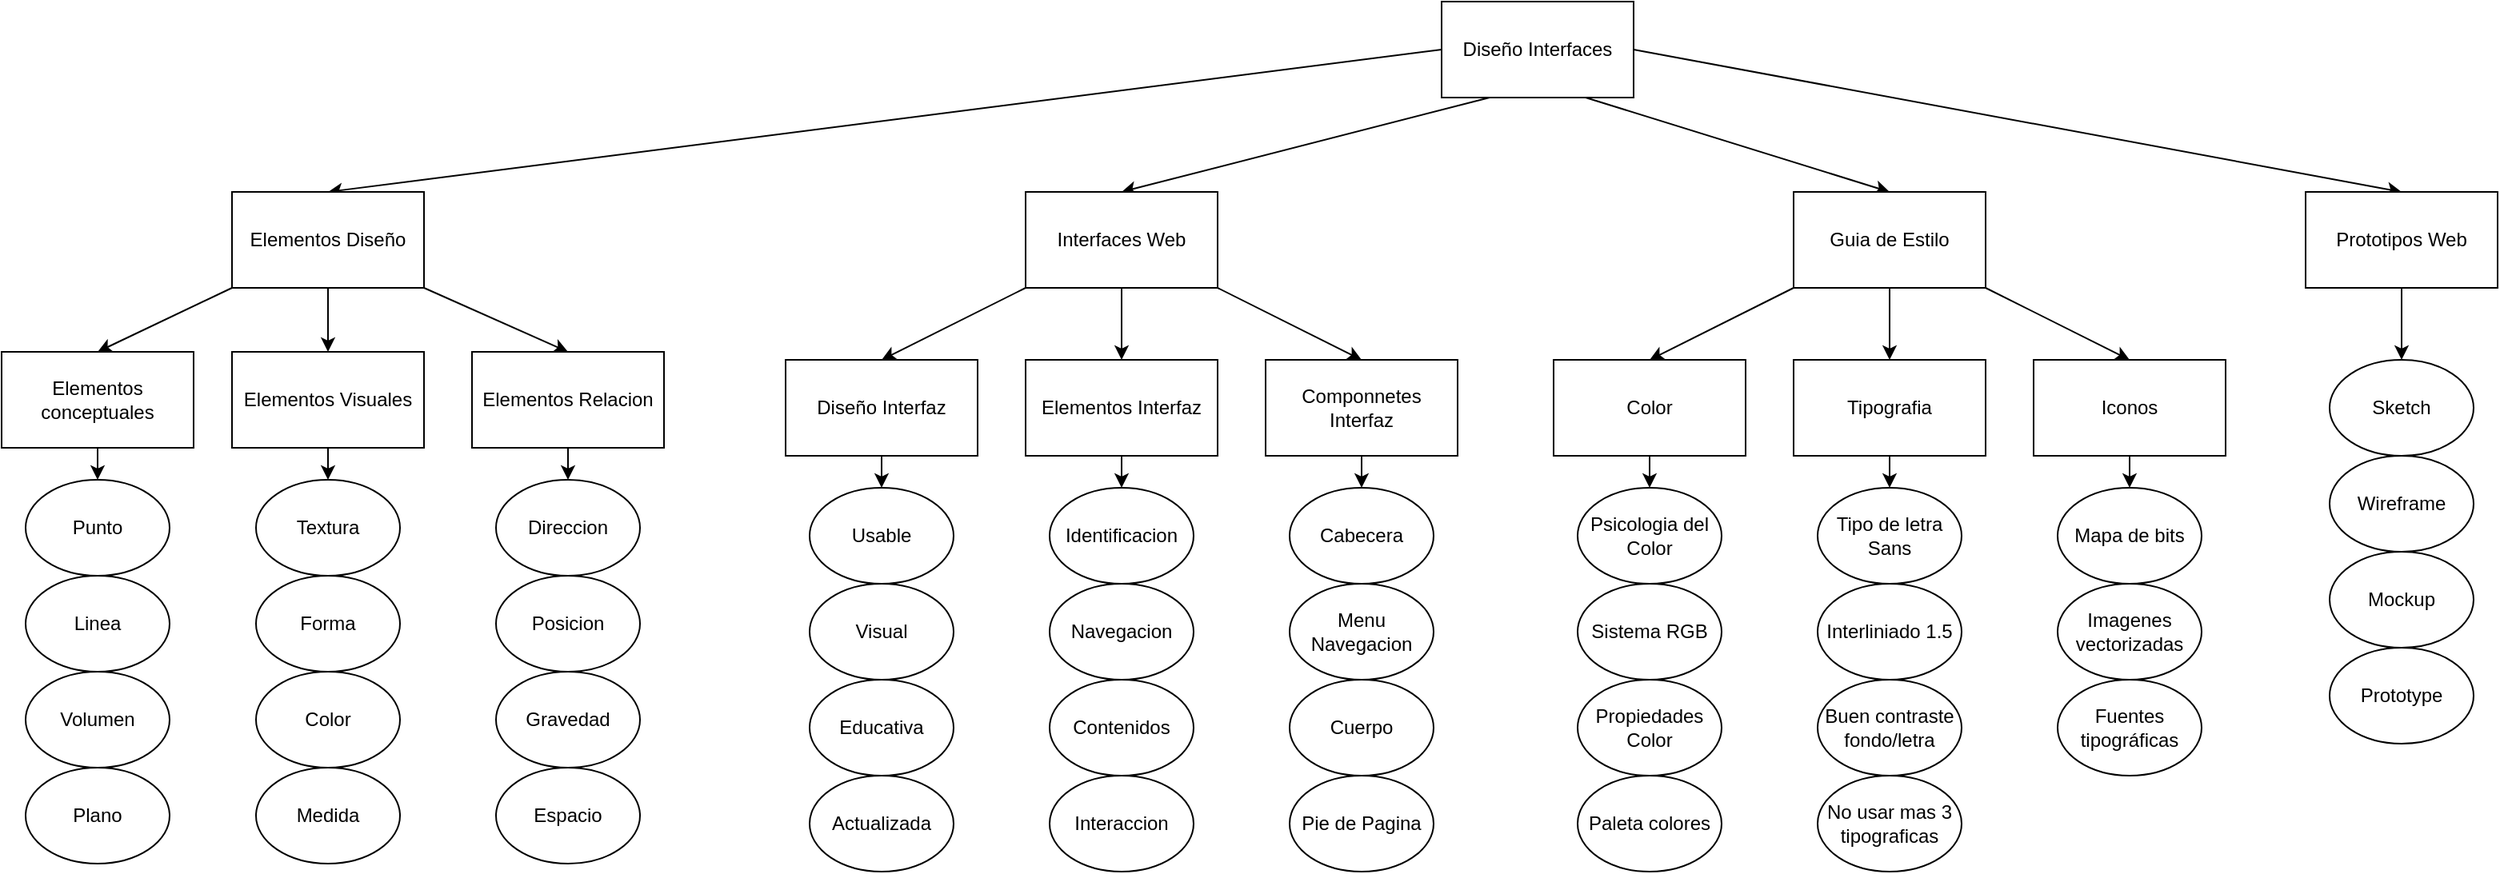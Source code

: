 <mxfile>
    <diagram id="F4AiiNz045LaEfgud9sy" name="Teoria Tema 1">
        <mxGraphModel dx="2513" dy="1268" grid="1" gridSize="10" guides="1" tooltips="1" connect="1" arrows="1" fold="1" page="1" pageScale="1" pageWidth="827" pageHeight="1169" math="0" shadow="0">
            <root>
                <mxCell id="0"/>
                <mxCell id="1" parent="0"/>
                <mxCell id="130" style="edgeStyle=none;html=1;exitX=0;exitY=0.5;exitDx=0;exitDy=0;entryX=0.5;entryY=0;entryDx=0;entryDy=0;" edge="1" parent="1" source="2" target="3">
                    <mxGeometry relative="1" as="geometry"/>
                </mxCell>
                <mxCell id="131" style="edgeStyle=none;html=1;exitX=0.25;exitY=1;exitDx=0;exitDy=0;entryX=0.5;entryY=0;entryDx=0;entryDy=0;" edge="1" parent="1" source="2" target="46">
                    <mxGeometry relative="1" as="geometry"/>
                </mxCell>
                <mxCell id="132" style="edgeStyle=none;html=1;exitX=0.75;exitY=1;exitDx=0;exitDy=0;entryX=0.5;entryY=0;entryDx=0;entryDy=0;" edge="1" parent="1" source="2" target="98">
                    <mxGeometry relative="1" as="geometry"/>
                </mxCell>
                <mxCell id="133" style="edgeStyle=none;html=1;exitX=1;exitY=0.5;exitDx=0;exitDy=0;entryX=0.5;entryY=0;entryDx=0;entryDy=0;" edge="1" parent="1" source="2" target="120">
                    <mxGeometry relative="1" as="geometry"/>
                </mxCell>
                <mxCell id="2" value="Diseño Interfaces" style="rounded=0;whiteSpace=wrap;html=1;" parent="1" vertex="1">
                    <mxGeometry x="770" y="40" width="120" height="60" as="geometry"/>
                </mxCell>
                <mxCell id="35" style="edgeStyle=none;html=1;exitX=0.5;exitY=1;exitDx=0;exitDy=0;entryX=0.5;entryY=0;entryDx=0;entryDy=0;" parent="1" source="3" target="29" edge="1">
                    <mxGeometry relative="1" as="geometry"/>
                </mxCell>
                <mxCell id="90" style="edgeStyle=none;html=1;exitX=1;exitY=1;exitDx=0;exitDy=0;entryX=0.5;entryY=0;entryDx=0;entryDy=0;" parent="1" source="3" target="40" edge="1">
                    <mxGeometry relative="1" as="geometry"/>
                </mxCell>
                <mxCell id="91" style="edgeStyle=none;html=1;exitX=0;exitY=1;exitDx=0;exitDy=0;entryX=0.5;entryY=0;entryDx=0;entryDy=0;" parent="1" source="3" target="5" edge="1">
                    <mxGeometry relative="1" as="geometry"/>
                </mxCell>
                <mxCell id="3" value="Elementos Diseño" style="rounded=0;whiteSpace=wrap;html=1;" parent="1" vertex="1">
                    <mxGeometry x="14" y="159" width="120" height="60" as="geometry"/>
                </mxCell>
                <mxCell id="79" style="edgeStyle=none;html=1;exitX=0.5;exitY=1;exitDx=0;exitDy=0;entryX=0.5;entryY=0;entryDx=0;entryDy=0;" parent="1" source="5" target="10" edge="1">
                    <mxGeometry relative="1" as="geometry"/>
                </mxCell>
                <mxCell id="5" value="Elementos conceptuales" style="rounded=0;whiteSpace=wrap;html=1;" parent="1" vertex="1">
                    <mxGeometry x="-130" y="259" width="120" height="60" as="geometry"/>
                </mxCell>
                <mxCell id="7" value="Volumen" style="ellipse;whiteSpace=wrap;html=1;" parent="1" vertex="1">
                    <mxGeometry x="-115" y="459" width="90" height="60" as="geometry"/>
                </mxCell>
                <mxCell id="8" value="Plano" style="ellipse;whiteSpace=wrap;html=1;" parent="1" vertex="1">
                    <mxGeometry x="-115" y="519" width="90" height="60" as="geometry"/>
                </mxCell>
                <mxCell id="80" style="edgeStyle=none;html=1;exitX=0.5;exitY=1;exitDx=0;exitDy=0;entryX=0.5;entryY=0;entryDx=0;entryDy=0;" parent="1" source="29" target="33" edge="1">
                    <mxGeometry relative="1" as="geometry"/>
                </mxCell>
                <mxCell id="29" value="Elementos Visuales" style="rounded=0;whiteSpace=wrap;html=1;" parent="1" vertex="1">
                    <mxGeometry x="14" y="259" width="120" height="60" as="geometry"/>
                </mxCell>
                <mxCell id="30" value="Medida" style="ellipse;whiteSpace=wrap;html=1;" parent="1" vertex="1">
                    <mxGeometry x="29" y="519" width="90" height="60" as="geometry"/>
                </mxCell>
                <mxCell id="31" value="Color" style="ellipse;whiteSpace=wrap;html=1;" parent="1" vertex="1">
                    <mxGeometry x="29" y="459" width="90" height="60" as="geometry"/>
                </mxCell>
                <mxCell id="32" value="Forma" style="ellipse;whiteSpace=wrap;html=1;" parent="1" vertex="1">
                    <mxGeometry x="29" y="399" width="90" height="60" as="geometry"/>
                </mxCell>
                <mxCell id="33" value="Textura" style="ellipse;whiteSpace=wrap;html=1;" parent="1" vertex="1">
                    <mxGeometry x="29" y="339" width="90" height="60" as="geometry"/>
                </mxCell>
                <mxCell id="82" style="edgeStyle=none;html=1;exitX=0.5;exitY=1;exitDx=0;exitDy=0;entryX=0.5;entryY=0;entryDx=0;entryDy=0;" parent="1" source="40" target="44" edge="1">
                    <mxGeometry relative="1" as="geometry"/>
                </mxCell>
                <mxCell id="40" value="Elementos Relacion" style="rounded=0;whiteSpace=wrap;html=1;" parent="1" vertex="1">
                    <mxGeometry x="164" y="259" width="120" height="60" as="geometry"/>
                </mxCell>
                <mxCell id="41" value="Espacio" style="ellipse;whiteSpace=wrap;html=1;" parent="1" vertex="1">
                    <mxGeometry x="179" y="519" width="90" height="60" as="geometry"/>
                </mxCell>
                <mxCell id="42" value="Gravedad" style="ellipse;whiteSpace=wrap;html=1;" parent="1" vertex="1">
                    <mxGeometry x="179" y="459" width="90" height="60" as="geometry"/>
                </mxCell>
                <mxCell id="43" value="Posicion" style="ellipse;whiteSpace=wrap;html=1;" parent="1" vertex="1">
                    <mxGeometry x="179" y="399" width="90" height="60" as="geometry"/>
                </mxCell>
                <mxCell id="44" value="Direccion" style="ellipse;whiteSpace=wrap;html=1;" parent="1" vertex="1">
                    <mxGeometry x="179" y="339" width="90" height="60" as="geometry"/>
                </mxCell>
                <mxCell id="86" style="edgeStyle=none;html=1;exitX=0;exitY=1;exitDx=0;exitDy=0;entryX=0.5;entryY=0;entryDx=0;entryDy=0;" parent="1" source="46" target="52" edge="1">
                    <mxGeometry relative="1" as="geometry"/>
                </mxCell>
                <mxCell id="87" style="edgeStyle=none;html=1;exitX=0.5;exitY=1;exitDx=0;exitDy=0;entryX=0.5;entryY=0;entryDx=0;entryDy=0;" parent="1" source="46" target="62" edge="1">
                    <mxGeometry relative="1" as="geometry"/>
                </mxCell>
                <mxCell id="89" style="edgeStyle=none;html=1;exitX=1;exitY=1;exitDx=0;exitDy=0;entryX=0.5;entryY=0;entryDx=0;entryDy=0;" parent="1" source="46" target="71" edge="1">
                    <mxGeometry relative="1" as="geometry"/>
                </mxCell>
                <mxCell id="46" value="Interfaces Web" style="rounded=0;whiteSpace=wrap;html=1;" parent="1" vertex="1">
                    <mxGeometry x="510" y="159" width="120" height="60" as="geometry"/>
                </mxCell>
                <mxCell id="84" style="edgeStyle=none;html=1;exitX=0.5;exitY=1;exitDx=0;exitDy=0;entryX=0.5;entryY=0;entryDx=0;entryDy=0;" parent="1" source="52" target="56" edge="1">
                    <mxGeometry relative="1" as="geometry"/>
                </mxCell>
                <mxCell id="52" value="Diseño Interfaz" style="rounded=0;whiteSpace=wrap;html=1;" parent="1" vertex="1">
                    <mxGeometry x="360" y="264" width="120" height="60" as="geometry"/>
                </mxCell>
                <mxCell id="53" value="Actualizada" style="ellipse;whiteSpace=wrap;html=1;" parent="1" vertex="1">
                    <mxGeometry x="375" y="524" width="90" height="60" as="geometry"/>
                </mxCell>
                <mxCell id="54" value="Educativa" style="ellipse;whiteSpace=wrap;html=1;" parent="1" vertex="1">
                    <mxGeometry x="375" y="464" width="90" height="60" as="geometry"/>
                </mxCell>
                <mxCell id="55" value="Visual" style="ellipse;whiteSpace=wrap;html=1;" parent="1" vertex="1">
                    <mxGeometry x="375" y="404" width="90" height="60" as="geometry"/>
                </mxCell>
                <mxCell id="56" value="Usable" style="ellipse;whiteSpace=wrap;html=1;" parent="1" vertex="1">
                    <mxGeometry x="375" y="344" width="90" height="60" as="geometry"/>
                </mxCell>
                <mxCell id="83" style="edgeStyle=none;html=1;exitX=0.5;exitY=1;exitDx=0;exitDy=0;entryX=0.5;entryY=0;entryDx=0;entryDy=0;" parent="1" source="62" target="66" edge="1">
                    <mxGeometry relative="1" as="geometry"/>
                </mxCell>
                <mxCell id="62" value="Elementos Interfaz" style="rounded=0;whiteSpace=wrap;html=1;" parent="1" vertex="1">
                    <mxGeometry x="510" y="264" width="120" height="60" as="geometry"/>
                </mxCell>
                <mxCell id="63" value="Interaccion" style="ellipse;whiteSpace=wrap;html=1;" parent="1" vertex="1">
                    <mxGeometry x="525" y="524" width="90" height="60" as="geometry"/>
                </mxCell>
                <mxCell id="64" value="Contenidos" style="ellipse;whiteSpace=wrap;html=1;" parent="1" vertex="1">
                    <mxGeometry x="525" y="464" width="90" height="60" as="geometry"/>
                </mxCell>
                <mxCell id="65" value="Navegacion" style="ellipse;whiteSpace=wrap;html=1;" parent="1" vertex="1">
                    <mxGeometry x="525" y="404" width="90" height="60" as="geometry"/>
                </mxCell>
                <mxCell id="66" value="Identificacion" style="ellipse;whiteSpace=wrap;html=1;" parent="1" vertex="1">
                    <mxGeometry x="525" y="344" width="90" height="60" as="geometry"/>
                </mxCell>
                <mxCell id="85" style="edgeStyle=none;html=1;exitX=0.5;exitY=1;exitDx=0;exitDy=0;entryX=0.5;entryY=0;entryDx=0;entryDy=0;" parent="1" source="71" target="75" edge="1">
                    <mxGeometry relative="1" as="geometry"/>
                </mxCell>
                <mxCell id="71" value="Componnetes Interfaz" style="rounded=0;whiteSpace=wrap;html=1;" parent="1" vertex="1">
                    <mxGeometry x="660" y="264" width="120" height="60" as="geometry"/>
                </mxCell>
                <mxCell id="72" value="Pie de Pagina" style="ellipse;whiteSpace=wrap;html=1;" parent="1" vertex="1">
                    <mxGeometry x="675" y="524" width="90" height="60" as="geometry"/>
                </mxCell>
                <mxCell id="73" value="Cuerpo" style="ellipse;whiteSpace=wrap;html=1;" parent="1" vertex="1">
                    <mxGeometry x="675" y="464" width="90" height="60" as="geometry"/>
                </mxCell>
                <mxCell id="74" value="Menu Navegacion" style="ellipse;whiteSpace=wrap;html=1;" parent="1" vertex="1">
                    <mxGeometry x="675" y="404" width="90" height="60" as="geometry"/>
                </mxCell>
                <mxCell id="75" value="Cabecera" style="ellipse;whiteSpace=wrap;html=1;" parent="1" vertex="1">
                    <mxGeometry x="675" y="344" width="90" height="60" as="geometry"/>
                </mxCell>
                <mxCell id="10" value="Punto" style="ellipse;whiteSpace=wrap;html=1;" parent="1" vertex="1">
                    <mxGeometry x="-115" y="339" width="90" height="60" as="geometry"/>
                </mxCell>
                <mxCell id="9" value="Linea" style="ellipse;whiteSpace=wrap;html=1;" parent="1" vertex="1">
                    <mxGeometry x="-115" y="399" width="90" height="60" as="geometry"/>
                </mxCell>
                <mxCell id="95" style="edgeStyle=none;html=1;exitX=0;exitY=1;exitDx=0;exitDy=0;entryX=0.5;entryY=0;entryDx=0;entryDy=0;" parent="1" source="98" target="100" edge="1">
                    <mxGeometry relative="1" as="geometry"/>
                </mxCell>
                <mxCell id="96" style="edgeStyle=none;html=1;exitX=0.5;exitY=1;exitDx=0;exitDy=0;entryX=0.5;entryY=0;entryDx=0;entryDy=0;" parent="1" source="98" target="106" edge="1">
                    <mxGeometry relative="1" as="geometry"/>
                </mxCell>
                <mxCell id="97" style="edgeStyle=none;html=1;exitX=1;exitY=1;exitDx=0;exitDy=0;entryX=0.5;entryY=0;entryDx=0;entryDy=0;" parent="1" source="98" target="112" edge="1">
                    <mxGeometry relative="1" as="geometry"/>
                </mxCell>
                <mxCell id="98" value="Guia de Estilo" style="rounded=0;whiteSpace=wrap;html=1;" parent="1" vertex="1">
                    <mxGeometry x="990" y="159" width="120" height="60" as="geometry"/>
                </mxCell>
                <mxCell id="99" style="edgeStyle=none;html=1;exitX=0.5;exitY=1;exitDx=0;exitDy=0;entryX=0.5;entryY=0;entryDx=0;entryDy=0;" parent="1" source="100" target="104" edge="1">
                    <mxGeometry relative="1" as="geometry"/>
                </mxCell>
                <mxCell id="100" value="Color" style="rounded=0;whiteSpace=wrap;html=1;" parent="1" vertex="1">
                    <mxGeometry x="840" y="264" width="120" height="60" as="geometry"/>
                </mxCell>
                <mxCell id="101" value="Paleta colores" style="ellipse;whiteSpace=wrap;html=1;" parent="1" vertex="1">
                    <mxGeometry x="855" y="524" width="90" height="60" as="geometry"/>
                </mxCell>
                <mxCell id="102" value="Propiedades Color" style="ellipse;whiteSpace=wrap;html=1;" parent="1" vertex="1">
                    <mxGeometry x="855" y="464" width="90" height="60" as="geometry"/>
                </mxCell>
                <mxCell id="103" value="Sistema RGB" style="ellipse;whiteSpace=wrap;html=1;" parent="1" vertex="1">
                    <mxGeometry x="855" y="404" width="90" height="60" as="geometry"/>
                </mxCell>
                <mxCell id="104" value="Psicologia del Color" style="ellipse;whiteSpace=wrap;html=1;" parent="1" vertex="1">
                    <mxGeometry x="855" y="344" width="90" height="60" as="geometry"/>
                </mxCell>
                <mxCell id="105" style="edgeStyle=none;html=1;exitX=0.5;exitY=1;exitDx=0;exitDy=0;entryX=0.5;entryY=0;entryDx=0;entryDy=0;" parent="1" source="106" target="110" edge="1">
                    <mxGeometry relative="1" as="geometry"/>
                </mxCell>
                <mxCell id="106" value="Tipografia" style="rounded=0;whiteSpace=wrap;html=1;" parent="1" vertex="1">
                    <mxGeometry x="990" y="264" width="120" height="60" as="geometry"/>
                </mxCell>
                <mxCell id="107" value="No usar mas 3 tipograficas" style="ellipse;whiteSpace=wrap;html=1;" parent="1" vertex="1">
                    <mxGeometry x="1005" y="524" width="90" height="60" as="geometry"/>
                </mxCell>
                <mxCell id="108" value="Buen contraste fondo/letra" style="ellipse;whiteSpace=wrap;html=1;" parent="1" vertex="1">
                    <mxGeometry x="1005" y="464" width="90" height="60" as="geometry"/>
                </mxCell>
                <mxCell id="109" value="Interliniado 1.5" style="ellipse;whiteSpace=wrap;html=1;" parent="1" vertex="1">
                    <mxGeometry x="1005" y="404" width="90" height="60" as="geometry"/>
                </mxCell>
                <mxCell id="110" value="Tipo de letra Sans" style="ellipse;whiteSpace=wrap;html=1;" parent="1" vertex="1">
                    <mxGeometry x="1005" y="344" width="90" height="60" as="geometry"/>
                </mxCell>
                <mxCell id="111" style="edgeStyle=none;html=1;exitX=0.5;exitY=1;exitDx=0;exitDy=0;entryX=0.5;entryY=0;entryDx=0;entryDy=0;" parent="1" source="112" target="116" edge="1">
                    <mxGeometry relative="1" as="geometry"/>
                </mxCell>
                <mxCell id="112" value="Iconos" style="rounded=0;whiteSpace=wrap;html=1;" parent="1" vertex="1">
                    <mxGeometry x="1140" y="264" width="120" height="60" as="geometry"/>
                </mxCell>
                <mxCell id="114" value="Fuentes tipográficas" style="ellipse;whiteSpace=wrap;html=1;" parent="1" vertex="1">
                    <mxGeometry x="1155" y="464" width="90" height="60" as="geometry"/>
                </mxCell>
                <mxCell id="115" value="Imagenes vectorizadas" style="ellipse;whiteSpace=wrap;html=1;" parent="1" vertex="1">
                    <mxGeometry x="1155" y="404" width="90" height="60" as="geometry"/>
                </mxCell>
                <mxCell id="116" value="Mapa de bits" style="ellipse;whiteSpace=wrap;html=1;" parent="1" vertex="1">
                    <mxGeometry x="1155" y="344" width="90" height="60" as="geometry"/>
                </mxCell>
                <mxCell id="118" style="edgeStyle=none;html=1;exitX=0.5;exitY=1;exitDx=0;exitDy=0;entryX=0.5;entryY=0;entryDx=0;entryDy=0;" edge="1" parent="1" source="120">
                    <mxGeometry relative="1" as="geometry">
                        <mxPoint x="1370" y="264" as="targetPoint"/>
                    </mxGeometry>
                </mxCell>
                <mxCell id="120" value="Prototipos Web" style="rounded=0;whiteSpace=wrap;html=1;" vertex="1" parent="1">
                    <mxGeometry x="1310" y="159" width="120" height="60" as="geometry"/>
                </mxCell>
                <mxCell id="124" value="Mockup" style="ellipse;whiteSpace=wrap;html=1;" vertex="1" parent="1">
                    <mxGeometry x="1325" y="384" width="90" height="60" as="geometry"/>
                </mxCell>
                <mxCell id="125" value="Wireframe" style="ellipse;whiteSpace=wrap;html=1;" vertex="1" parent="1">
                    <mxGeometry x="1325" y="324" width="90" height="60" as="geometry"/>
                </mxCell>
                <mxCell id="126" value="Sketch" style="ellipse;whiteSpace=wrap;html=1;" vertex="1" parent="1">
                    <mxGeometry x="1325" y="264" width="90" height="60" as="geometry"/>
                </mxCell>
                <mxCell id="127" value="Prototype" style="ellipse;whiteSpace=wrap;html=1;" vertex="1" parent="1">
                    <mxGeometry x="1325" y="444" width="90" height="60" as="geometry"/>
                </mxCell>
            </root>
        </mxGraphModel>
    </diagram>
</mxfile>